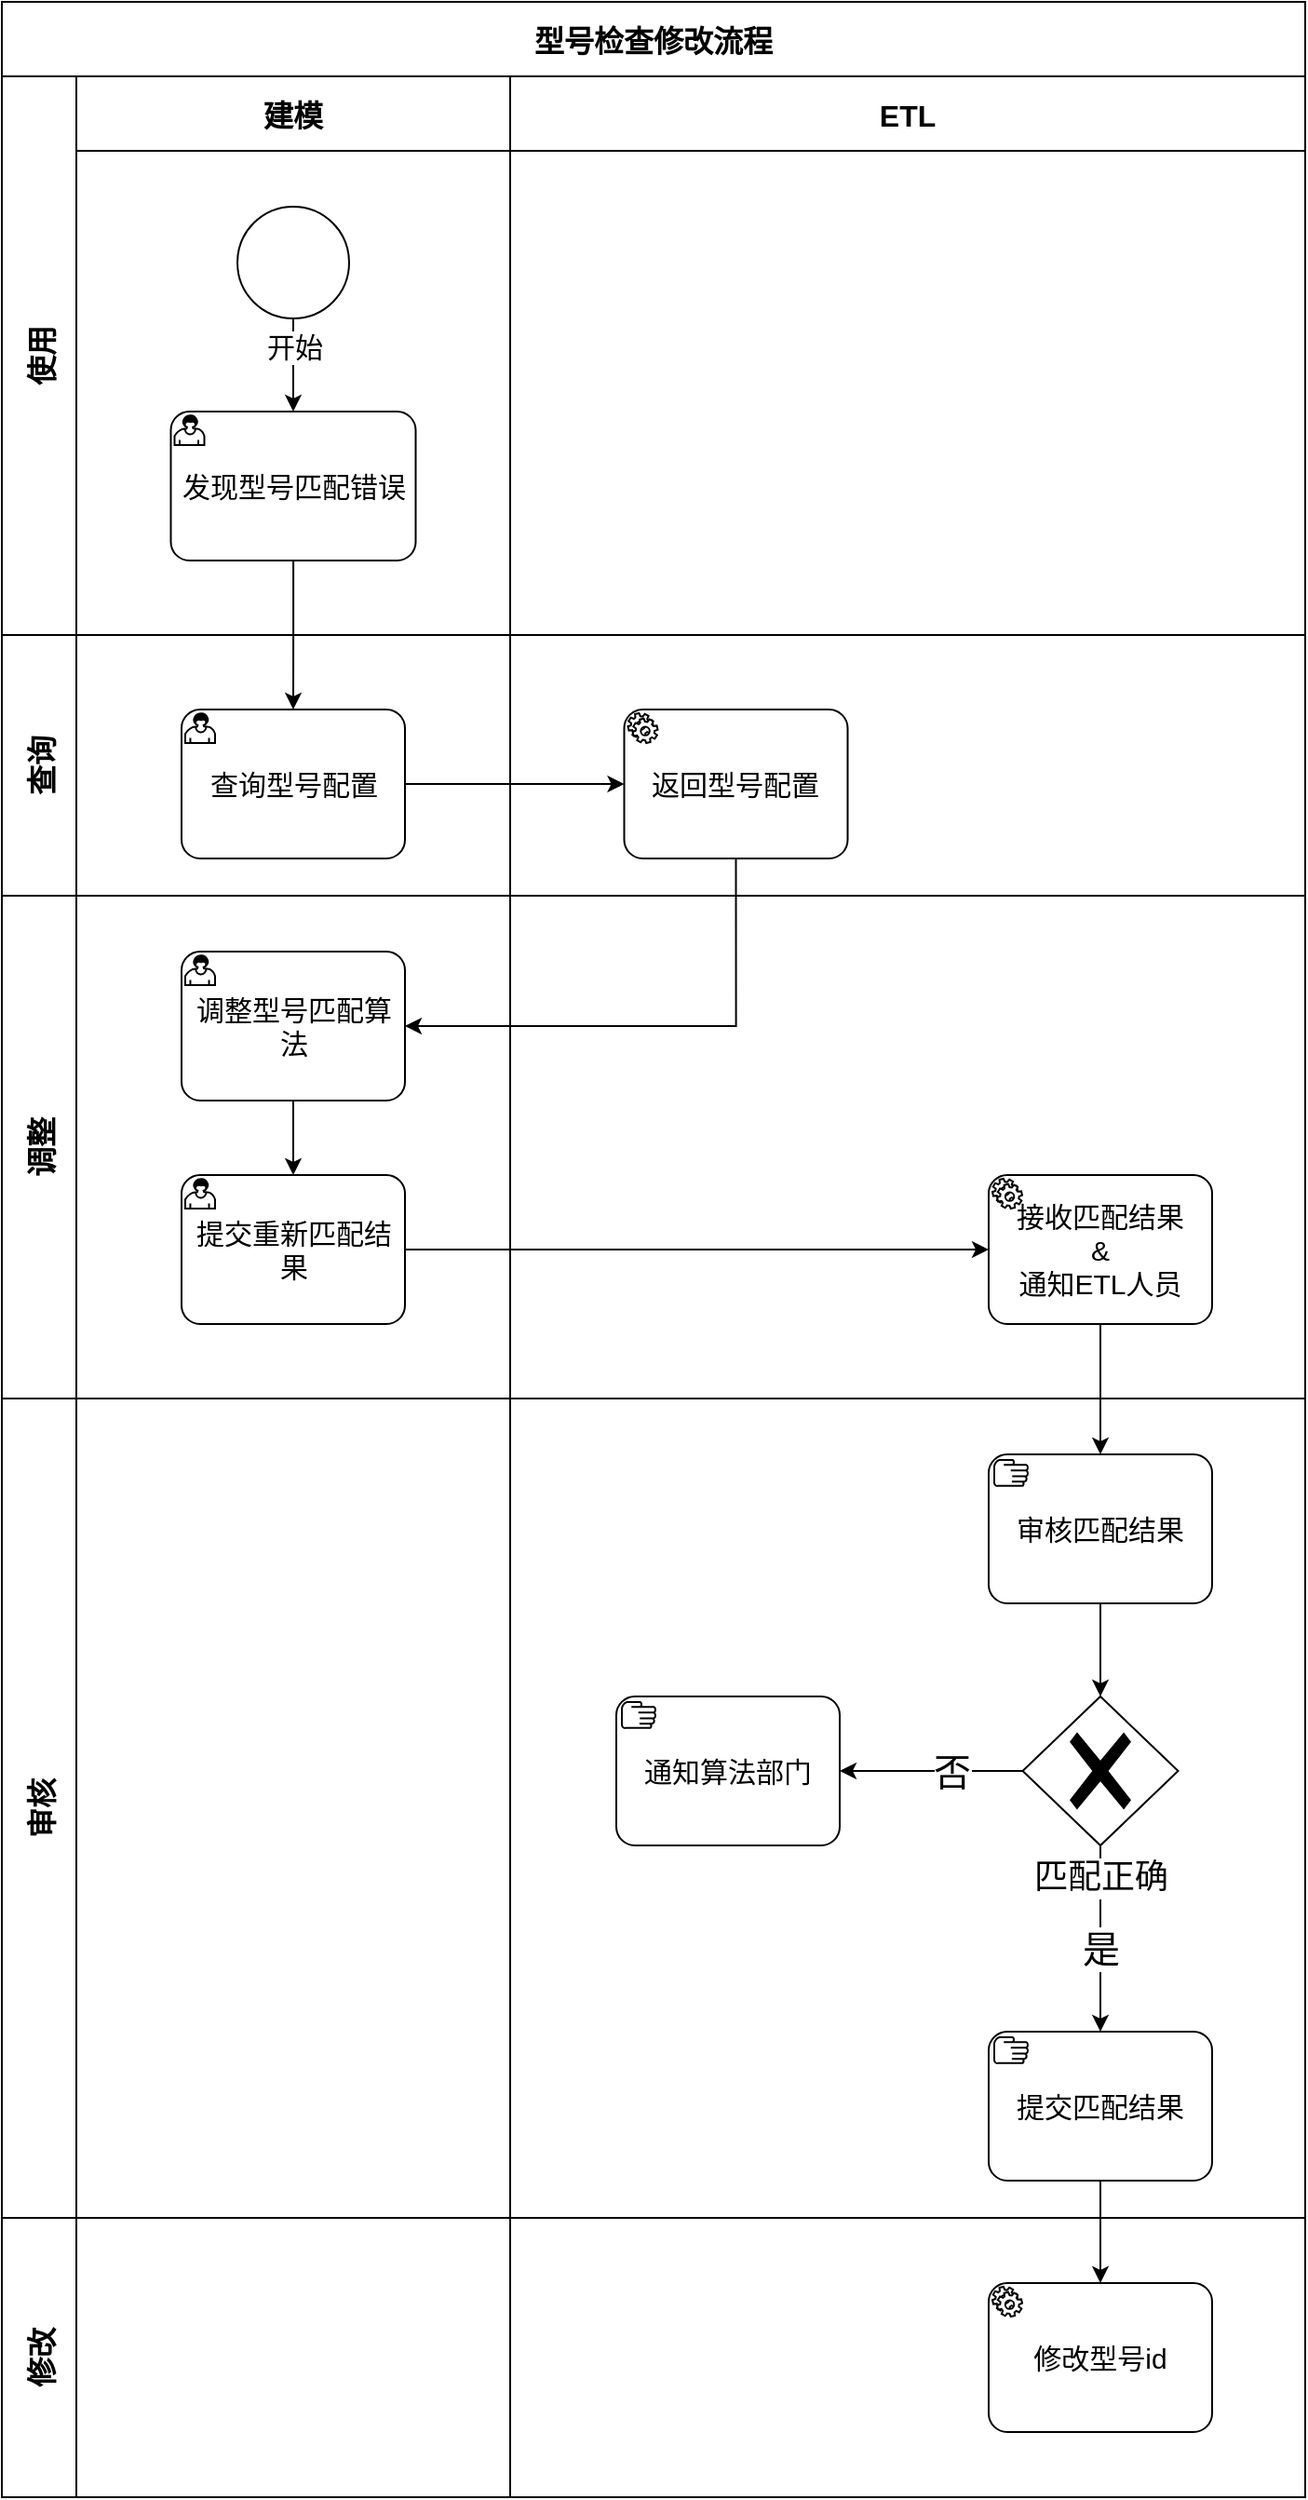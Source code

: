 <mxfile version="21.2.2" type="github">
  <diagram id="kgpKYQtTHZ0yAKxKKP6v" name="Page-1">
    <mxGraphModel dx="1687" dy="927" grid="1" gridSize="10" guides="1" tooltips="1" connect="1" arrows="1" fold="1" page="1" pageScale="1" pageWidth="850" pageHeight="1100" math="0" shadow="0">
      <root>
        <mxCell id="0" />
        <mxCell id="1" parent="0" />
        <mxCell id="h67_ybS7gvB64c_grK9V-26" value="型号检查修改流程" style="shape=table;childLayout=tableLayout;startSize=40;collapsible=0;recursiveResize=0;expand=0;fontSize=16;fontStyle=1" vertex="1" parent="1">
          <mxGeometry x="60" y="70" width="700" height="1340" as="geometry" />
        </mxCell>
        <mxCell id="h67_ybS7gvB64c_grK9V-27" value="使用" style="shape=tableRow;horizontal=0;swimlaneHead=0;swimlaneBody=0;top=0;left=0;strokeColor=inherit;bottom=0;right=0;dropTarget=0;fontStyle=1;fillColor=none;points=[[0,0.5],[1,0.5]];portConstraint=eastwest;startSize=40;collapsible=0;recursiveResize=0;expand=0;fontSize=16;" vertex="1" parent="h67_ybS7gvB64c_grK9V-26">
          <mxGeometry y="40" width="700" height="300" as="geometry" />
        </mxCell>
        <mxCell id="h67_ybS7gvB64c_grK9V-28" value="建模" style="swimlane;swimlaneHead=0;swimlaneBody=0;fontStyle=1;strokeColor=inherit;connectable=0;fillColor=none;startSize=40;collapsible=0;recursiveResize=0;expand=0;fontSize=16;" vertex="1" parent="h67_ybS7gvB64c_grK9V-27">
          <mxGeometry x="40" width="233" height="300" as="geometry">
            <mxRectangle width="233" height="300" as="alternateBounds" />
          </mxGeometry>
        </mxCell>
        <mxCell id="h67_ybS7gvB64c_grK9V-53" value="" style="edgeStyle=orthogonalEdgeStyle;rounded=0;orthogonalLoop=1;jettySize=auto;html=1;entryX=0.5;entryY=0;entryDx=0;entryDy=0;entryPerimeter=0;" edge="1" parent="h67_ybS7gvB64c_grK9V-28" source="h67_ybS7gvB64c_grK9V-51" target="h67_ybS7gvB64c_grK9V-60">
          <mxGeometry relative="1" as="geometry">
            <mxPoint x="99.25" y="160" as="targetPoint" />
          </mxGeometry>
        </mxCell>
        <mxCell id="h67_ybS7gvB64c_grK9V-51" value="开始" style="points=[[0.145,0.145,0],[0.5,0,0],[0.855,0.145,0],[1,0.5,0],[0.855,0.855,0],[0.5,1,0],[0.145,0.855,0],[0,0.5,0]];shape=mxgraph.bpmn.event;html=1;verticalLabelPosition=bottom;labelBackgroundColor=#ffffff;verticalAlign=top;align=center;perimeter=ellipsePerimeter;outlineConnect=0;aspect=fixed;outline=standard;symbol=general;fontSize=15;" vertex="1" parent="h67_ybS7gvB64c_grK9V-28">
          <mxGeometry x="86.5" y="70" width="60" height="60" as="geometry" />
        </mxCell>
        <mxCell id="h67_ybS7gvB64c_grK9V-60" value="发现型号匹配错误" style="points=[[0.25,0,0],[0.5,0,0],[0.75,0,0],[1,0.25,0],[1,0.5,0],[1,0.75,0],[0.75,1,0],[0.5,1,0],[0.25,1,0],[0,0.75,0],[0,0.5,0],[0,0.25,0]];shape=mxgraph.bpmn.task;whiteSpace=wrap;rectStyle=rounded;size=10;html=1;container=1;expand=0;collapsible=0;taskMarker=user;fontSize=15;" vertex="1" parent="h67_ybS7gvB64c_grK9V-28">
          <mxGeometry x="50.75" y="180" width="131.5" height="80" as="geometry" />
        </mxCell>
        <mxCell id="h67_ybS7gvB64c_grK9V-29" value="ETL" style="swimlane;swimlaneHead=0;swimlaneBody=0;fontStyle=1;strokeColor=inherit;connectable=0;fillColor=none;startSize=40;collapsible=0;recursiveResize=0;expand=0;fontSize=16;" vertex="1" parent="h67_ybS7gvB64c_grK9V-27">
          <mxGeometry x="273" width="427" height="300" as="geometry">
            <mxRectangle width="427" height="300" as="alternateBounds" />
          </mxGeometry>
        </mxCell>
        <mxCell id="h67_ybS7gvB64c_grK9V-30" value="" style="swimlane;swimlaneHead=0;swimlaneBody=0;fontStyle=1;strokeColor=inherit;connectable=1;fillColor=none;startSize=40;collapsible=0;recursiveResize=0;expand=0;fontSize=16;movable=1;resizable=1;rotatable=1;deletable=1;editable=1;locked=0;" vertex="1" parent="h67_ybS7gvB64c_grK9V-27">
          <mxGeometry x="700" height="300" as="geometry">
            <mxRectangle height="300" as="alternateBounds" />
          </mxGeometry>
        </mxCell>
        <mxCell id="h67_ybS7gvB64c_grK9V-61" value="查询" style="shape=tableRow;horizontal=0;swimlaneHead=0;swimlaneBody=0;top=0;left=0;strokeColor=inherit;bottom=0;right=0;dropTarget=0;fontStyle=1;fillColor=none;points=[[0,0.5],[1,0.5]];portConstraint=eastwest;startSize=40;collapsible=0;recursiveResize=0;expand=0;fontSize=16;" vertex="1" parent="h67_ybS7gvB64c_grK9V-26">
          <mxGeometry y="340" width="700" height="140" as="geometry" />
        </mxCell>
        <mxCell id="h67_ybS7gvB64c_grK9V-62" value="" style="swimlane;swimlaneHead=0;swimlaneBody=0;fontStyle=1;connectable=0;strokeColor=inherit;fillColor=none;startSize=0;collapsible=0;recursiveResize=0;expand=0;fontSize=16;" vertex="1" parent="h67_ybS7gvB64c_grK9V-61">
          <mxGeometry x="40" width="233" height="140" as="geometry">
            <mxRectangle width="233" height="140" as="alternateBounds" />
          </mxGeometry>
        </mxCell>
        <mxCell id="h67_ybS7gvB64c_grK9V-67" value="查询型号配置" style="points=[[0.25,0,0],[0.5,0,0],[0.75,0,0],[1,0.25,0],[1,0.5,0],[1,0.75,0],[0.75,1,0],[0.5,1,0],[0.25,1,0],[0,0.75,0],[0,0.5,0],[0,0.25,0]];shape=mxgraph.bpmn.task;whiteSpace=wrap;rectStyle=rounded;size=10;html=1;container=1;expand=0;collapsible=0;taskMarker=user;fontSize=15;" vertex="1" parent="h67_ybS7gvB64c_grK9V-62">
          <mxGeometry x="56.5" y="40" width="120" height="80" as="geometry" />
        </mxCell>
        <mxCell id="h67_ybS7gvB64c_grK9V-63" value="" style="swimlane;swimlaneHead=0;swimlaneBody=0;fontStyle=1;connectable=0;strokeColor=inherit;fillColor=none;startSize=0;collapsible=0;recursiveResize=0;expand=0;fontSize=16;" vertex="1" parent="h67_ybS7gvB64c_grK9V-61">
          <mxGeometry x="273" width="427" height="140" as="geometry">
            <mxRectangle width="427" height="140" as="alternateBounds" />
          </mxGeometry>
        </mxCell>
        <mxCell id="h67_ybS7gvB64c_grK9V-65" value="返回型号配置" style="points=[[0.25,0,0],[0.5,0,0],[0.75,0,0],[1,0.25,0],[1,0.5,0],[1,0.75,0],[0.75,1,0],[0.5,1,0],[0.25,1,0],[0,0.75,0],[0,0.5,0],[0,0.25,0]];shape=mxgraph.bpmn.task;whiteSpace=wrap;rectStyle=rounded;size=10;html=1;container=1;expand=0;collapsible=0;taskMarker=service;fontSize=15;" vertex="1" parent="h67_ybS7gvB64c_grK9V-63">
          <mxGeometry x="61.25" y="40" width="120" height="80" as="geometry" />
        </mxCell>
        <mxCell id="h67_ybS7gvB64c_grK9V-64" value="" style="swimlane;swimlaneHead=0;swimlaneBody=0;fontStyle=1;connectable=0;strokeColor=inherit;fillColor=none;startSize=0;collapsible=0;recursiveResize=0;expand=0;fontSize=16;" vertex="1" parent="h67_ybS7gvB64c_grK9V-61">
          <mxGeometry x="700" height="140" as="geometry">
            <mxRectangle height="140" as="alternateBounds" />
          </mxGeometry>
        </mxCell>
        <mxCell id="h67_ybS7gvB64c_grK9V-69" style="edgeStyle=orthogonalEdgeStyle;rounded=0;orthogonalLoop=1;jettySize=auto;html=1;exitX=1;exitY=0.5;exitDx=0;exitDy=0;exitPerimeter=0;entryX=0;entryY=0.5;entryDx=0;entryDy=0;entryPerimeter=0;" edge="1" parent="h67_ybS7gvB64c_grK9V-61" source="h67_ybS7gvB64c_grK9V-67" target="h67_ybS7gvB64c_grK9V-65">
          <mxGeometry relative="1" as="geometry" />
        </mxCell>
        <mxCell id="h67_ybS7gvB64c_grK9V-31" value="调整" style="shape=tableRow;horizontal=0;swimlaneHead=0;swimlaneBody=0;top=0;left=0;strokeColor=inherit;bottom=0;right=0;dropTarget=0;fontStyle=1;fillColor=none;points=[[0,0.5],[1,0.5]];portConstraint=eastwest;startSize=40;collapsible=0;recursiveResize=0;expand=0;fontSize=16;" vertex="1" parent="h67_ybS7gvB64c_grK9V-26">
          <mxGeometry y="480" width="700" height="270" as="geometry" />
        </mxCell>
        <mxCell id="h67_ybS7gvB64c_grK9V-32" value="" style="swimlane;swimlaneHead=0;swimlaneBody=0;fontStyle=1;connectable=0;strokeColor=inherit;fillColor=none;startSize=0;collapsible=0;recursiveResize=0;expand=0;fontSize=16;" vertex="1" parent="h67_ybS7gvB64c_grK9V-31">
          <mxGeometry x="40" width="233" height="270" as="geometry">
            <mxRectangle width="233" height="270" as="alternateBounds" />
          </mxGeometry>
        </mxCell>
        <mxCell id="h67_ybS7gvB64c_grK9V-83" value="" style="edgeStyle=orthogonalEdgeStyle;rounded=0;orthogonalLoop=1;jettySize=auto;html=1;" edge="1" parent="h67_ybS7gvB64c_grK9V-32" source="h67_ybS7gvB64c_grK9V-76" target="h67_ybS7gvB64c_grK9V-82">
          <mxGeometry relative="1" as="geometry" />
        </mxCell>
        <mxCell id="h67_ybS7gvB64c_grK9V-76" value="调整型号匹配算法" style="points=[[0.25,0,0],[0.5,0,0],[0.75,0,0],[1,0.25,0],[1,0.5,0],[1,0.75,0],[0.75,1,0],[0.5,1,0],[0.25,1,0],[0,0.75,0],[0,0.5,0],[0,0.25,0]];shape=mxgraph.bpmn.task;whiteSpace=wrap;rectStyle=rounded;size=10;html=1;container=1;expand=0;collapsible=0;taskMarker=user;fontSize=15;" vertex="1" parent="h67_ybS7gvB64c_grK9V-32">
          <mxGeometry x="56.5" y="30" width="120" height="80" as="geometry" />
        </mxCell>
        <mxCell id="h67_ybS7gvB64c_grK9V-82" value="提交重新匹配结果" style="points=[[0.25,0,0],[0.5,0,0],[0.75,0,0],[1,0.25,0],[1,0.5,0],[1,0.75,0],[0.75,1,0],[0.5,1,0],[0.25,1,0],[0,0.75,0],[0,0.5,0],[0,0.25,0]];shape=mxgraph.bpmn.task;whiteSpace=wrap;rectStyle=rounded;size=10;html=1;container=1;expand=0;collapsible=0;taskMarker=user;fontSize=15;" vertex="1" parent="h67_ybS7gvB64c_grK9V-32">
          <mxGeometry x="56.5" y="150" width="120" height="80" as="geometry" />
        </mxCell>
        <mxCell id="h67_ybS7gvB64c_grK9V-33" value="" style="swimlane;swimlaneHead=0;swimlaneBody=0;fontStyle=1;connectable=0;strokeColor=inherit;fillColor=none;startSize=0;collapsible=0;recursiveResize=0;expand=0;fontSize=16;" vertex="1" parent="h67_ybS7gvB64c_grK9V-31">
          <mxGeometry x="273" width="427" height="270" as="geometry">
            <mxRectangle width="427" height="270" as="alternateBounds" />
          </mxGeometry>
        </mxCell>
        <mxCell id="h67_ybS7gvB64c_grK9V-84" value="接收匹配结果&lt;br style=&quot;font-size: 15px;&quot;&gt;&amp;amp;&lt;br style=&quot;font-size: 15px;&quot;&gt;通知ETL人员" style="points=[[0.25,0,0],[0.5,0,0],[0.75,0,0],[1,0.25,0],[1,0.5,0],[1,0.75,0],[0.75,1,0],[0.5,1,0],[0.25,1,0],[0,0.75,0],[0,0.5,0],[0,0.25,0]];shape=mxgraph.bpmn.task;whiteSpace=wrap;rectStyle=rounded;size=10;html=1;container=1;expand=0;collapsible=0;taskMarker=service;fontSize=15;" vertex="1" parent="h67_ybS7gvB64c_grK9V-33">
          <mxGeometry x="257" y="150" width="120" height="80" as="geometry" />
        </mxCell>
        <mxCell id="h67_ybS7gvB64c_grK9V-34" value="" style="swimlane;swimlaneHead=0;swimlaneBody=0;fontStyle=1;connectable=0;strokeColor=inherit;fillColor=none;startSize=0;collapsible=0;recursiveResize=0;expand=0;fontSize=16;" vertex="1" parent="h67_ybS7gvB64c_grK9V-31">
          <mxGeometry x="700" height="270" as="geometry">
            <mxRectangle height="270" as="alternateBounds" />
          </mxGeometry>
        </mxCell>
        <mxCell id="h67_ybS7gvB64c_grK9V-85" style="edgeStyle=orthogonalEdgeStyle;rounded=0;orthogonalLoop=1;jettySize=auto;html=1;exitX=1;exitY=0.5;exitDx=0;exitDy=0;exitPerimeter=0;entryX=0;entryY=0.5;entryDx=0;entryDy=0;entryPerimeter=0;" edge="1" parent="h67_ybS7gvB64c_grK9V-31" source="h67_ybS7gvB64c_grK9V-82" target="h67_ybS7gvB64c_grK9V-84">
          <mxGeometry relative="1" as="geometry" />
        </mxCell>
        <mxCell id="h67_ybS7gvB64c_grK9V-47" value="审核" style="shape=tableRow;horizontal=0;swimlaneHead=0;swimlaneBody=0;top=0;left=0;strokeColor=inherit;bottom=0;right=0;dropTarget=0;fontStyle=1;fillColor=none;points=[[0,0.5],[1,0.5]];portConstraint=eastwest;startSize=40;collapsible=0;recursiveResize=0;expand=0;fontSize=16;" vertex="1" parent="h67_ybS7gvB64c_grK9V-26">
          <mxGeometry y="750" width="700" height="440" as="geometry" />
        </mxCell>
        <mxCell id="h67_ybS7gvB64c_grK9V-48" value="" style="swimlane;swimlaneHead=0;swimlaneBody=0;fontStyle=1;connectable=0;strokeColor=inherit;fillColor=none;startSize=0;collapsible=0;recursiveResize=0;expand=0;fontSize=16;" vertex="1" parent="h67_ybS7gvB64c_grK9V-47">
          <mxGeometry x="40" width="233" height="440" as="geometry">
            <mxRectangle width="233" height="440" as="alternateBounds" />
          </mxGeometry>
        </mxCell>
        <mxCell id="h67_ybS7gvB64c_grK9V-49" value="" style="swimlane;swimlaneHead=0;swimlaneBody=0;fontStyle=1;connectable=0;strokeColor=inherit;fillColor=none;startSize=0;collapsible=0;recursiveResize=0;expand=0;fontSize=16;" vertex="1" parent="h67_ybS7gvB64c_grK9V-47">
          <mxGeometry x="273" width="427" height="440" as="geometry">
            <mxRectangle width="427" height="440" as="alternateBounds" />
          </mxGeometry>
        </mxCell>
        <mxCell id="h67_ybS7gvB64c_grK9V-91" value="审核匹配结果" style="points=[[0.25,0,0],[0.5,0,0],[0.75,0,0],[1,0.25,0],[1,0.5,0],[1,0.75,0],[0.75,1,0],[0.5,1,0],[0.25,1,0],[0,0.75,0],[0,0.5,0],[0,0.25,0]];shape=mxgraph.bpmn.task;whiteSpace=wrap;rectStyle=rounded;size=10;html=1;container=1;expand=0;collapsible=0;taskMarker=manual;fontSize=15;" vertex="1" parent="h67_ybS7gvB64c_grK9V-49">
          <mxGeometry x="257" y="30" width="120" height="80" as="geometry" />
        </mxCell>
        <mxCell id="h67_ybS7gvB64c_grK9V-106" style="edgeStyle=orthogonalEdgeStyle;rounded=0;orthogonalLoop=1;jettySize=auto;html=1;exitX=0;exitY=0.5;exitDx=0;exitDy=0;exitPerimeter=0;entryX=1;entryY=0.5;entryDx=0;entryDy=0;entryPerimeter=0;" edge="1" parent="h67_ybS7gvB64c_grK9V-49" source="h67_ybS7gvB64c_grK9V-97" target="h67_ybS7gvB64c_grK9V-105">
          <mxGeometry relative="1" as="geometry">
            <mxPoint x="247" y="200" as="targetPoint" />
          </mxGeometry>
        </mxCell>
        <mxCell id="h67_ybS7gvB64c_grK9V-115" value="否" style="edgeLabel;html=1;align=center;verticalAlign=middle;resizable=0;points=[];fontSize=20;" vertex="1" connectable="0" parent="h67_ybS7gvB64c_grK9V-106">
          <mxGeometry x="-0.547" y="2" relative="1" as="geometry">
            <mxPoint x="-16" y="-2" as="offset" />
          </mxGeometry>
        </mxCell>
        <mxCell id="h67_ybS7gvB64c_grK9V-122" style="edgeStyle=orthogonalEdgeStyle;rounded=0;orthogonalLoop=1;jettySize=auto;html=1;exitX=0.5;exitY=1;exitDx=0;exitDy=0;exitPerimeter=0;entryX=0.5;entryY=0;entryDx=0;entryDy=0;entryPerimeter=0;" edge="1" parent="h67_ybS7gvB64c_grK9V-49" source="h67_ybS7gvB64c_grK9V-97" target="h67_ybS7gvB64c_grK9V-103">
          <mxGeometry relative="1" as="geometry" />
        </mxCell>
        <mxCell id="h67_ybS7gvB64c_grK9V-123" value="是" style="edgeLabel;html=1;align=center;verticalAlign=middle;resizable=0;points=[];fontSize=20;" vertex="1" connectable="0" parent="h67_ybS7gvB64c_grK9V-122">
          <mxGeometry x="-0.029" y="3" relative="1" as="geometry">
            <mxPoint x="-3" y="6" as="offset" />
          </mxGeometry>
        </mxCell>
        <mxCell id="h67_ybS7gvB64c_grK9V-97" value="&lt;font style=&quot;font-size: 18px;&quot;&gt;匹配正确&lt;/font&gt;" style="points=[[0.25,0.25,0],[0.5,0,0],[0.75,0.25,0],[1,0.5,0],[0.75,0.75,0],[0.5,1,0],[0.25,0.75,0],[0,0.5,0]];shape=mxgraph.bpmn.gateway2;html=1;verticalLabelPosition=bottom;labelBackgroundColor=#ffffff;verticalAlign=top;align=center;perimeter=rhombusPerimeter;outlineConnect=0;outline=none;symbol=none;gwType=exclusive;" vertex="1" parent="h67_ybS7gvB64c_grK9V-49">
          <mxGeometry x="275.25" y="160" width="83.5" height="80" as="geometry" />
        </mxCell>
        <mxCell id="h67_ybS7gvB64c_grK9V-96" value="" style="edgeStyle=orthogonalEdgeStyle;rounded=0;orthogonalLoop=1;jettySize=auto;html=1;entryX=0.5;entryY=0;entryDx=0;entryDy=0;entryPerimeter=0;" edge="1" parent="h67_ybS7gvB64c_grK9V-49" source="h67_ybS7gvB64c_grK9V-91" target="h67_ybS7gvB64c_grK9V-97">
          <mxGeometry relative="1" as="geometry">
            <mxPoint x="317" y="190" as="targetPoint" />
          </mxGeometry>
        </mxCell>
        <mxCell id="h67_ybS7gvB64c_grK9V-103" value="提交匹配结果" style="points=[[0.25,0,0],[0.5,0,0],[0.75,0,0],[1,0.25,0],[1,0.5,0],[1,0.75,0],[0.75,1,0],[0.5,1,0],[0.25,1,0],[0,0.75,0],[0,0.5,0],[0,0.25,0]];shape=mxgraph.bpmn.task;whiteSpace=wrap;rectStyle=rounded;size=10;html=1;container=1;expand=0;collapsible=0;taskMarker=manual;fontSize=15;" vertex="1" parent="h67_ybS7gvB64c_grK9V-49">
          <mxGeometry x="257" y="340" width="120" height="80" as="geometry" />
        </mxCell>
        <mxCell id="h67_ybS7gvB64c_grK9V-105" value="通知算法部门" style="points=[[0.25,0,0],[0.5,0,0],[0.75,0,0],[1,0.25,0],[1,0.5,0],[1,0.75,0],[0.75,1,0],[0.5,1,0],[0.25,1,0],[0,0.75,0],[0,0.5,0],[0,0.25,0]];shape=mxgraph.bpmn.task;whiteSpace=wrap;rectStyle=rounded;size=10;html=1;container=1;expand=0;collapsible=0;taskMarker=manual;fontSize=15;" vertex="1" parent="h67_ybS7gvB64c_grK9V-49">
          <mxGeometry x="57" y="160" width="120" height="80" as="geometry" />
        </mxCell>
        <mxCell id="h67_ybS7gvB64c_grK9V-50" value="" style="swimlane;swimlaneHead=0;swimlaneBody=0;fontStyle=1;connectable=0;strokeColor=inherit;fillColor=none;startSize=0;collapsible=0;recursiveResize=0;expand=0;fontSize=16;" vertex="1" parent="h67_ybS7gvB64c_grK9V-47">
          <mxGeometry x="700" height="440" as="geometry">
            <mxRectangle height="440" as="alternateBounds" />
          </mxGeometry>
        </mxCell>
        <mxCell id="h67_ybS7gvB64c_grK9V-100" style="edgeStyle=orthogonalEdgeStyle;rounded=0;orthogonalLoop=1;jettySize=auto;html=1;exitX=0.5;exitY=1;exitDx=0;exitDy=0;exitPerimeter=0;entryX=0.5;entryY=0;entryDx=0;entryDy=0;entryPerimeter=0;" edge="1" parent="h67_ybS7gvB64c_grK9V-26" source="h67_ybS7gvB64c_grK9V-84" target="h67_ybS7gvB64c_grK9V-91">
          <mxGeometry relative="1" as="geometry" />
        </mxCell>
        <mxCell id="h67_ybS7gvB64c_grK9V-104" style="edgeStyle=orthogonalEdgeStyle;rounded=0;orthogonalLoop=1;jettySize=auto;html=1;exitX=0.5;exitY=1;exitDx=0;exitDy=0;exitPerimeter=0;" edge="1" parent="h67_ybS7gvB64c_grK9V-26" source="h67_ybS7gvB64c_grK9V-103" target="h67_ybS7gvB64c_grK9V-102">
          <mxGeometry relative="1" as="geometry" />
        </mxCell>
        <mxCell id="h67_ybS7gvB64c_grK9V-68" value="" style="edgeStyle=orthogonalEdgeStyle;rounded=0;orthogonalLoop=1;jettySize=auto;html=1;" edge="1" parent="h67_ybS7gvB64c_grK9V-26" source="h67_ybS7gvB64c_grK9V-60" target="h67_ybS7gvB64c_grK9V-67">
          <mxGeometry relative="1" as="geometry" />
        </mxCell>
        <mxCell id="h67_ybS7gvB64c_grK9V-86" style="edgeStyle=orthogonalEdgeStyle;rounded=0;orthogonalLoop=1;jettySize=auto;html=1;exitX=0.5;exitY=1;exitDx=0;exitDy=0;exitPerimeter=0;entryX=1;entryY=0.5;entryDx=0;entryDy=0;entryPerimeter=0;" edge="1" parent="h67_ybS7gvB64c_grK9V-26" source="h67_ybS7gvB64c_grK9V-65" target="h67_ybS7gvB64c_grK9V-76">
          <mxGeometry relative="1" as="geometry" />
        </mxCell>
        <mxCell id="h67_ybS7gvB64c_grK9V-35" value="修改" style="shape=tableRow;horizontal=0;swimlaneHead=0;swimlaneBody=0;top=0;left=0;strokeColor=inherit;bottom=0;right=0;dropTarget=0;fontStyle=1;fillColor=none;points=[[0,0.5],[1,0.5]];portConstraint=eastwest;startSize=40;collapsible=0;recursiveResize=0;expand=0;fontSize=16;" vertex="1" parent="h67_ybS7gvB64c_grK9V-26">
          <mxGeometry y="1190" width="700" height="150" as="geometry" />
        </mxCell>
        <mxCell id="h67_ybS7gvB64c_grK9V-36" value="" style="swimlane;swimlaneHead=0;swimlaneBody=0;fontStyle=1;connectable=0;strokeColor=inherit;fillColor=none;startSize=0;collapsible=0;recursiveResize=0;expand=0;fontSize=16;" vertex="1" parent="h67_ybS7gvB64c_grK9V-35">
          <mxGeometry x="40" width="233" height="150" as="geometry">
            <mxRectangle width="233" height="150" as="alternateBounds" />
          </mxGeometry>
        </mxCell>
        <mxCell id="h67_ybS7gvB64c_grK9V-37" value="" style="swimlane;swimlaneHead=0;swimlaneBody=0;fontStyle=1;connectable=0;strokeColor=inherit;fillColor=none;startSize=0;collapsible=0;recursiveResize=0;expand=0;fontSize=16;" vertex="1" parent="h67_ybS7gvB64c_grK9V-35">
          <mxGeometry x="273" width="427" height="150" as="geometry">
            <mxRectangle width="427" height="150" as="alternateBounds" />
          </mxGeometry>
        </mxCell>
        <mxCell id="h67_ybS7gvB64c_grK9V-102" value="修改型号id" style="points=[[0.25,0,0],[0.5,0,0],[0.75,0,0],[1,0.25,0],[1,0.5,0],[1,0.75,0],[0.75,1,0],[0.5,1,0],[0.25,1,0],[0,0.75,0],[0,0.5,0],[0,0.25,0]];shape=mxgraph.bpmn.task;whiteSpace=wrap;rectStyle=rounded;size=10;html=1;container=1;expand=0;collapsible=0;taskMarker=service;fontSize=15;" vertex="1" parent="h67_ybS7gvB64c_grK9V-37">
          <mxGeometry x="257" y="35" width="120" height="80" as="geometry" />
        </mxCell>
        <mxCell id="h67_ybS7gvB64c_grK9V-38" value="" style="swimlane;swimlaneHead=0;swimlaneBody=0;fontStyle=1;connectable=0;strokeColor=inherit;fillColor=none;startSize=0;collapsible=0;recursiveResize=0;expand=0;fontSize=16;" vertex="1" parent="h67_ybS7gvB64c_grK9V-35">
          <mxGeometry x="700" height="150" as="geometry">
            <mxRectangle height="150" as="alternateBounds" />
          </mxGeometry>
        </mxCell>
      </root>
    </mxGraphModel>
  </diagram>
</mxfile>
